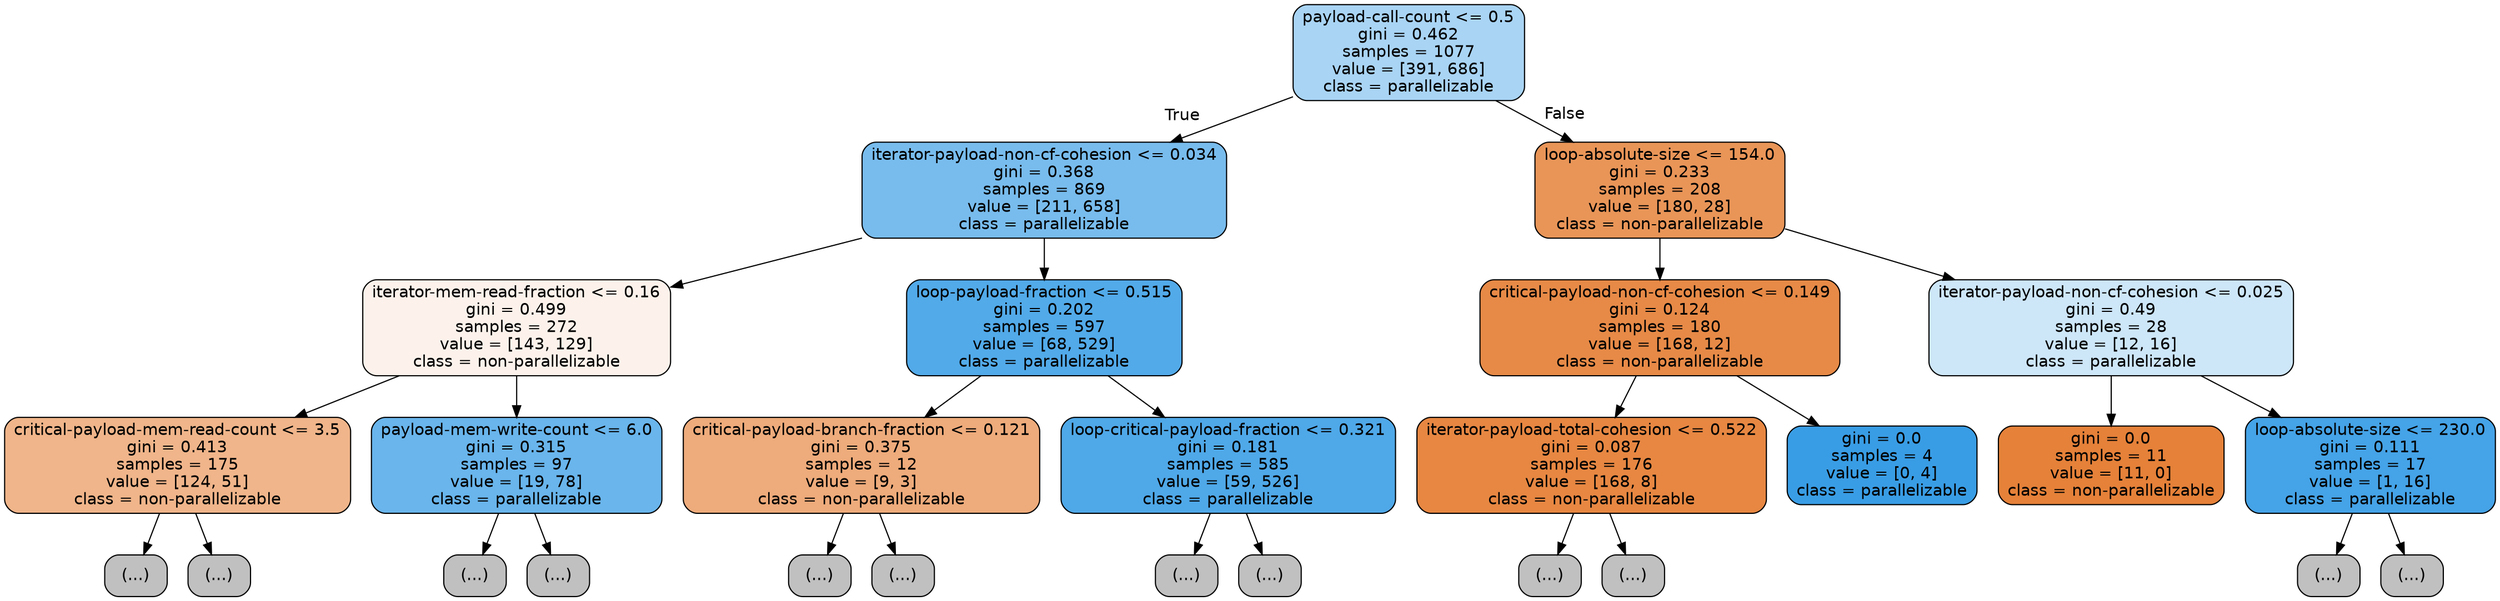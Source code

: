 digraph Tree {
node [shape=box, style="filled, rounded", color="black", fontname=helvetica] ;
edge [fontname=helvetica] ;
0 [label="payload-call-count <= 0.5\ngini = 0.462\nsamples = 1077\nvalue = [391, 686]\nclass = parallelizable", fillcolor="#399de56e"] ;
1 [label="iterator-payload-non-cf-cohesion <= 0.034\ngini = 0.368\nsamples = 869\nvalue = [211, 658]\nclass = parallelizable", fillcolor="#399de5ad"] ;
0 -> 1 [labeldistance=2.5, labelangle=45, headlabel="True"] ;
2 [label="iterator-mem-read-fraction <= 0.16\ngini = 0.499\nsamples = 272\nvalue = [143, 129]\nclass = non-parallelizable", fillcolor="#e5813919"] ;
1 -> 2 ;
3 [label="critical-payload-mem-read-count <= 3.5\ngini = 0.413\nsamples = 175\nvalue = [124, 51]\nclass = non-parallelizable", fillcolor="#e5813996"] ;
2 -> 3 ;
4 [label="(...)", fillcolor="#C0C0C0"] ;
3 -> 4 ;
45 [label="(...)", fillcolor="#C0C0C0"] ;
3 -> 45 ;
46 [label="payload-mem-write-count <= 6.0\ngini = 0.315\nsamples = 97\nvalue = [19, 78]\nclass = parallelizable", fillcolor="#399de5c1"] ;
2 -> 46 ;
47 [label="(...)", fillcolor="#C0C0C0"] ;
46 -> 47 ;
68 [label="(...)", fillcolor="#C0C0C0"] ;
46 -> 68 ;
69 [label="loop-payload-fraction <= 0.515\ngini = 0.202\nsamples = 597\nvalue = [68, 529]\nclass = parallelizable", fillcolor="#399de5de"] ;
1 -> 69 ;
70 [label="critical-payload-branch-fraction <= 0.121\ngini = 0.375\nsamples = 12\nvalue = [9, 3]\nclass = non-parallelizable", fillcolor="#e58139aa"] ;
69 -> 70 ;
71 [label="(...)", fillcolor="#C0C0C0"] ;
70 -> 71 ;
72 [label="(...)", fillcolor="#C0C0C0"] ;
70 -> 72 ;
75 [label="loop-critical-payload-fraction <= 0.321\ngini = 0.181\nsamples = 585\nvalue = [59, 526]\nclass = parallelizable", fillcolor="#399de5e2"] ;
69 -> 75 ;
76 [label="(...)", fillcolor="#C0C0C0"] ;
75 -> 76 ;
153 [label="(...)", fillcolor="#C0C0C0"] ;
75 -> 153 ;
160 [label="loop-absolute-size <= 154.0\ngini = 0.233\nsamples = 208\nvalue = [180, 28]\nclass = non-parallelizable", fillcolor="#e58139d7"] ;
0 -> 160 [labeldistance=2.5, labelangle=-45, headlabel="False"] ;
161 [label="critical-payload-non-cf-cohesion <= 0.149\ngini = 0.124\nsamples = 180\nvalue = [168, 12]\nclass = non-parallelizable", fillcolor="#e58139ed"] ;
160 -> 161 ;
162 [label="iterator-payload-total-cohesion <= 0.522\ngini = 0.087\nsamples = 176\nvalue = [168, 8]\nclass = non-parallelizable", fillcolor="#e58139f3"] ;
161 -> 162 ;
163 [label="(...)", fillcolor="#C0C0C0"] ;
162 -> 163 ;
178 [label="(...)", fillcolor="#C0C0C0"] ;
162 -> 178 ;
181 [label="gini = 0.0\nsamples = 4\nvalue = [0, 4]\nclass = parallelizable", fillcolor="#399de5ff"] ;
161 -> 181 ;
182 [label="iterator-payload-non-cf-cohesion <= 0.025\ngini = 0.49\nsamples = 28\nvalue = [12, 16]\nclass = parallelizable", fillcolor="#399de540"] ;
160 -> 182 ;
183 [label="gini = 0.0\nsamples = 11\nvalue = [11, 0]\nclass = non-parallelizable", fillcolor="#e58139ff"] ;
182 -> 183 ;
184 [label="loop-absolute-size <= 230.0\ngini = 0.111\nsamples = 17\nvalue = [1, 16]\nclass = parallelizable", fillcolor="#399de5ef"] ;
182 -> 184 ;
185 [label="(...)", fillcolor="#C0C0C0"] ;
184 -> 185 ;
186 [label="(...)", fillcolor="#C0C0C0"] ;
184 -> 186 ;
}
